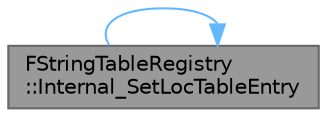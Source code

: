 digraph "FStringTableRegistry::Internal_SetLocTableEntry"
{
 // INTERACTIVE_SVG=YES
 // LATEX_PDF_SIZE
  bgcolor="transparent";
  edge [fontname=Helvetica,fontsize=10,labelfontname=Helvetica,labelfontsize=10];
  node [fontname=Helvetica,fontsize=10,shape=box,height=0.2,width=0.4];
  rankdir="LR";
  Node1 [id="Node000001",label="FStringTableRegistry\l::Internal_SetLocTableEntry",height=0.2,width=0.4,color="gray40", fillcolor="grey60", style="filled", fontcolor="black",tooltip="Internal function called by LOCTABLE_SETSTRING to set the entry denoted by the given key to the given..."];
  Node1 -> Node1 [id="edge1_Node000001_Node000001",color="steelblue1",style="solid",tooltip=" "];
}
